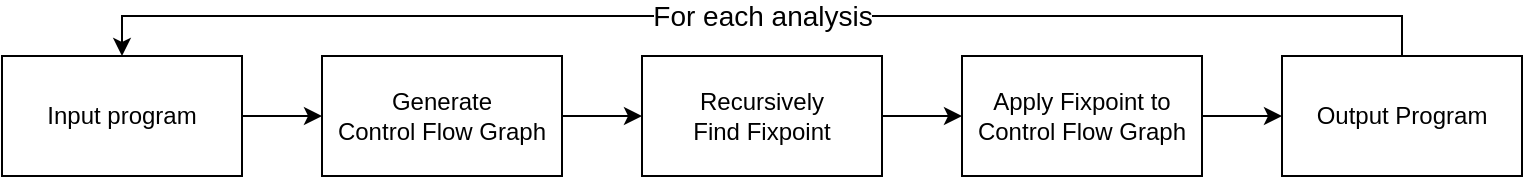 <mxfile version="12.3.3" type="device" pages="1"><diagram id="_iozdoX936ajLF4DfYlR" name="Page-1"><mxGraphModel dx="868" dy="587" grid="1" gridSize="10" guides="1" tooltips="1" connect="1" arrows="1" fold="1" page="1" pageScale="1" pageWidth="850" pageHeight="1100" math="0" shadow="0"><root><mxCell id="0"/><mxCell id="1" parent="0"/><mxCell id="WKzDBu6yGasAdnnKhrkK-6" style="edgeStyle=orthogonalEdgeStyle;rounded=0;orthogonalLoop=1;jettySize=auto;html=1;exitX=1;exitY=0.5;exitDx=0;exitDy=0;entryX=0;entryY=0.5;entryDx=0;entryDy=0;" edge="1" parent="1" source="WKzDBu6yGasAdnnKhrkK-1" target="WKzDBu6yGasAdnnKhrkK-2"><mxGeometry relative="1" as="geometry"/></mxCell><mxCell id="WKzDBu6yGasAdnnKhrkK-1" value="Input program" style="rounded=0;whiteSpace=wrap;html=1;" vertex="1" parent="1"><mxGeometry x="40" y="160" width="120" height="60" as="geometry"/></mxCell><mxCell id="WKzDBu6yGasAdnnKhrkK-7" style="edgeStyle=orthogonalEdgeStyle;rounded=0;orthogonalLoop=1;jettySize=auto;html=1;exitX=1;exitY=0.5;exitDx=0;exitDy=0;entryX=0;entryY=0.5;entryDx=0;entryDy=0;" edge="1" parent="1" source="WKzDBu6yGasAdnnKhrkK-2" target="WKzDBu6yGasAdnnKhrkK-3"><mxGeometry relative="1" as="geometry"/></mxCell><mxCell id="WKzDBu6yGasAdnnKhrkK-2" value="&lt;div&gt;Generate &lt;br&gt;&lt;/div&gt;&lt;div&gt;Control Flow Graph&lt;/div&gt;" style="rounded=0;whiteSpace=wrap;html=1;" vertex="1" parent="1"><mxGeometry x="200" y="160" width="120" height="60" as="geometry"/></mxCell><mxCell id="WKzDBu6yGasAdnnKhrkK-8" style="edgeStyle=orthogonalEdgeStyle;rounded=0;orthogonalLoop=1;jettySize=auto;html=1;exitX=1;exitY=0.5;exitDx=0;exitDy=0;entryX=0;entryY=0.5;entryDx=0;entryDy=0;" edge="1" parent="1" source="WKzDBu6yGasAdnnKhrkK-3" target="WKzDBu6yGasAdnnKhrkK-4"><mxGeometry relative="1" as="geometry"/></mxCell><mxCell id="WKzDBu6yGasAdnnKhrkK-3" value="&lt;div&gt;Recursively &lt;br&gt;&lt;/div&gt;&lt;div&gt;Find Fixpoint&lt;/div&gt;" style="rounded=0;whiteSpace=wrap;html=1;" vertex="1" parent="1"><mxGeometry x="360" y="160" width="120" height="60" as="geometry"/></mxCell><mxCell id="WKzDBu6yGasAdnnKhrkK-9" style="edgeStyle=orthogonalEdgeStyle;rounded=0;orthogonalLoop=1;jettySize=auto;html=1;exitX=1;exitY=0.5;exitDx=0;exitDy=0;entryX=0;entryY=0.5;entryDx=0;entryDy=0;" edge="1" parent="1" source="WKzDBu6yGasAdnnKhrkK-4" target="WKzDBu6yGasAdnnKhrkK-5"><mxGeometry relative="1" as="geometry"/></mxCell><mxCell id="WKzDBu6yGasAdnnKhrkK-4" value="&lt;div&gt;Apply Fixpoint to &lt;br&gt;&lt;/div&gt;&lt;div&gt;Control Flow Graph&lt;/div&gt;" style="rounded=0;whiteSpace=wrap;html=1;" vertex="1" parent="1"><mxGeometry x="520" y="160" width="120" height="60" as="geometry"/></mxCell><mxCell id="WKzDBu6yGasAdnnKhrkK-10" style="edgeStyle=orthogonalEdgeStyle;rounded=0;orthogonalLoop=1;jettySize=auto;html=1;exitX=0.5;exitY=0;exitDx=0;exitDy=0;entryX=0.5;entryY=0;entryDx=0;entryDy=0;" edge="1" parent="1" source="WKzDBu6yGasAdnnKhrkK-5" target="WKzDBu6yGasAdnnKhrkK-1"><mxGeometry relative="1" as="geometry"/></mxCell><mxCell id="WKzDBu6yGasAdnnKhrkK-11" value="For each analysis" style="text;html=1;align=center;verticalAlign=middle;resizable=0;points=[];;labelBackgroundColor=#ffffff;fontSize=14;" vertex="1" connectable="0" parent="WKzDBu6yGasAdnnKhrkK-10"><mxGeometry x="-0.082" y="1" relative="1" as="geometry"><mxPoint x="-28" y="-1" as="offset"/></mxGeometry></mxCell><mxCell id="WKzDBu6yGasAdnnKhrkK-5" value="Output Program" style="rounded=0;whiteSpace=wrap;html=1;" vertex="1" parent="1"><mxGeometry x="680" y="160" width="120" height="60" as="geometry"/></mxCell></root></mxGraphModel></diagram></mxfile>